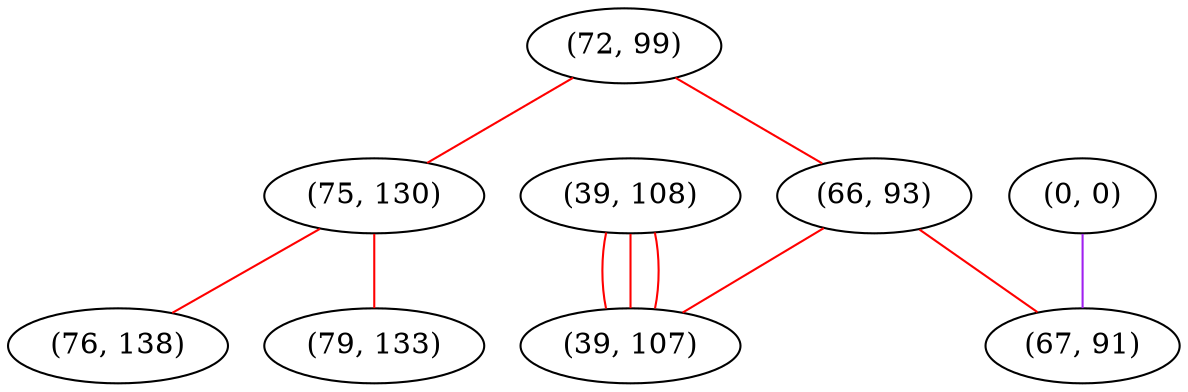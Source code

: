 graph "" {
"(72, 99)";
"(0, 0)";
"(39, 108)";
"(75, 130)";
"(66, 93)";
"(76, 138)";
"(39, 107)";
"(79, 133)";
"(67, 91)";
"(72, 99)" -- "(66, 93)"  [color=red, key=0, weight=1];
"(72, 99)" -- "(75, 130)"  [color=red, key=0, weight=1];
"(0, 0)" -- "(67, 91)"  [color=purple, key=0, weight=4];
"(39, 108)" -- "(39, 107)"  [color=red, key=0, weight=1];
"(39, 108)" -- "(39, 107)"  [color=red, key=1, weight=1];
"(39, 108)" -- "(39, 107)"  [color=red, key=2, weight=1];
"(75, 130)" -- "(76, 138)"  [color=red, key=0, weight=1];
"(75, 130)" -- "(79, 133)"  [color=red, key=0, weight=1];
"(66, 93)" -- "(39, 107)"  [color=red, key=0, weight=1];
"(66, 93)" -- "(67, 91)"  [color=red, key=0, weight=1];
}
